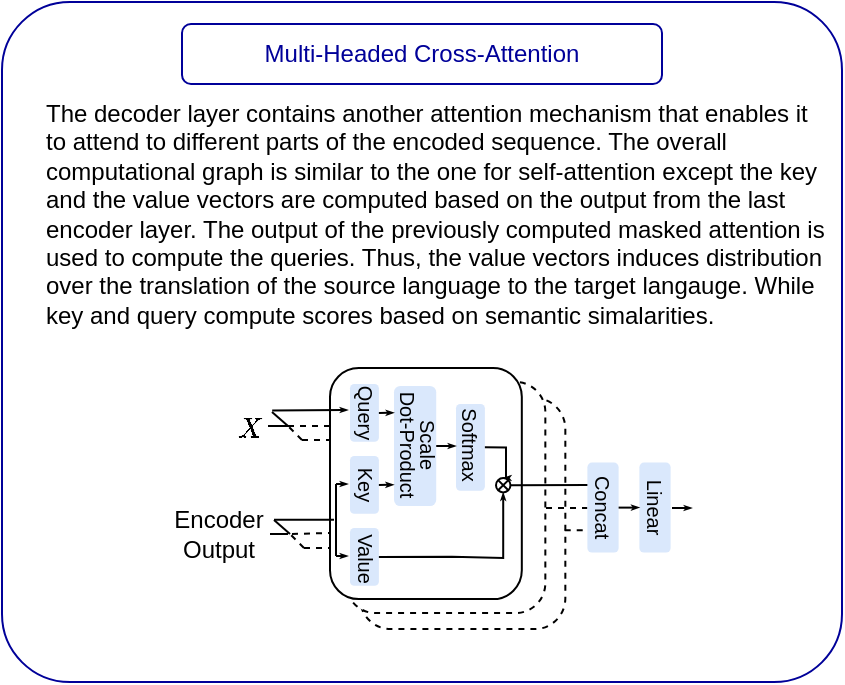 <mxfile version="21.6.5" type="device">
  <diagram name="Page-1" id="nXqlTPuEWZttkAlKJWpj">
    <mxGraphModel dx="938" dy="581" grid="1" gridSize="10" guides="1" tooltips="1" connect="1" arrows="1" fold="1" page="1" pageScale="1" pageWidth="850" pageHeight="1100" math="1" shadow="0">
      <root>
        <mxCell id="0" />
        <mxCell id="1" parent="0" />
        <mxCell id="XnjCDIcHjmMH2OgmWB8k-35" value="" style="rounded=1;whiteSpace=wrap;html=1;strokeColor=#000099;arcSize=10;" parent="1" vertex="1">
          <mxGeometry x="80" y="60" width="420" height="340" as="geometry" />
        </mxCell>
        <mxCell id="XnjCDIcHjmMH2OgmWB8k-37" value="&lt;font color=&quot;#000099&quot;&gt;Multi-Headed Cross-Attention&lt;/font&gt;" style="rounded=1;whiteSpace=wrap;html=1;strokeColor=#000099;" parent="1" vertex="1">
          <mxGeometry x="170" y="71" width="240" height="30" as="geometry" />
        </mxCell>
        <mxCell id="0KHWkNFv0CEmFGJm_ItT-254" value="The decoder layer contains another attention mechanism that enables it to attend to different parts of the encoded sequence. The overall computational graph is similar to the one for self-attention except the key and the value vectors are computed based on the output from the last encoder layer. The output of the previously computed masked attention is used to compute the queries. Thus, the value vectors induces distribution over the translation of the source language to the target langauge. While key and query compute scores based on semantic simalarities.&amp;nbsp;" style="text;html=1;strokeColor=none;fillColor=none;align=left;verticalAlign=middle;whiteSpace=wrap;rounded=0;" parent="1" vertex="1">
          <mxGeometry x="100" y="101" width="395" height="130" as="geometry" />
        </mxCell>
        <mxCell id="0KHWkNFv0CEmFGJm_ItT-257" value="" style="group" parent="1" vertex="1" connectable="0">
          <mxGeometry x="153" y="240" width="272" height="133.56" as="geometry" />
        </mxCell>
        <mxCell id="0KHWkNFv0CEmFGJm_ItT-242" value="Encoder &lt;br&gt;Output" style="text;html=1;align=center;verticalAlign=middle;resizable=0;points=[];autosize=1;strokeColor=none;fillColor=none;rotation=0;" parent="0KHWkNFv0CEmFGJm_ItT-257" vertex="1">
          <mxGeometry y="66" width="70" height="40" as="geometry" />
        </mxCell>
        <mxCell id="0KHWkNFv0CEmFGJm_ItT-231" value="" style="endArrow=none;html=1;rounded=0;entryX=0;entryY=0.5;entryDx=0;entryDy=0;dashed=1;endFill=0;" parent="0KHWkNFv0CEmFGJm_ItT-257" edge="1">
          <mxGeometry width="50" height="50" relative="1" as="geometry">
            <mxPoint x="77" y="39" as="sourcePoint" />
            <mxPoint x="120" y="39" as="targetPoint" />
          </mxGeometry>
        </mxCell>
        <mxCell id="0KHWkNFv0CEmFGJm_ItT-232" value="" style="endArrow=none;html=1;rounded=0;entryX=0.001;entryY=0.411;entryDx=0;entryDy=0;dashed=1;endFill=0;entryPerimeter=0;" parent="0KHWkNFv0CEmFGJm_ItT-257" edge="1">
          <mxGeometry width="50" height="50" relative="1" as="geometry">
            <mxPoint x="72" y="86" as="sourcePoint" />
            <mxPoint x="91.096" y="85.495" as="targetPoint" />
          </mxGeometry>
        </mxCell>
        <mxCell id="0KHWkNFv0CEmFGJm_ItT-4" value="" style="endArrow=classic;html=1;rounded=0;entryX=0;entryY=0.5;entryDx=0;entryDy=0;dashed=1;" parent="0KHWkNFv0CEmFGJm_ItT-257" edge="1">
          <mxGeometry width="50" height="50" relative="1" as="geometry">
            <mxPoint x="78" y="93" as="sourcePoint" />
            <mxPoint x="121" y="93" as="targetPoint" />
          </mxGeometry>
        </mxCell>
        <mxCell id="0KHWkNFv0CEmFGJm_ItT-5" value="" style="endArrow=classic;html=1;rounded=0;entryX=0;entryY=0.5;entryDx=0;entryDy=0;dashed=1;" parent="0KHWkNFv0CEmFGJm_ItT-257" edge="1">
          <mxGeometry width="50" height="50" relative="1" as="geometry">
            <mxPoint x="70" y="32" as="sourcePoint" />
            <mxPoint x="113" y="32" as="targetPoint" />
          </mxGeometry>
        </mxCell>
        <mxCell id="0KHWkNFv0CEmFGJm_ItT-6" value="" style="rounded=1;whiteSpace=wrap;html=1;dashed=1;rotation=0;" parent="0KHWkNFv0CEmFGJm_ItT-257" vertex="1">
          <mxGeometry x="106" y="18" width="102.67" height="115.56" as="geometry" />
        </mxCell>
        <mxCell id="0KHWkNFv0CEmFGJm_ItT-7" style="edgeStyle=orthogonalEdgeStyle;rounded=0;orthogonalLoop=1;jettySize=auto;html=1;exitX=1;exitY=0.5;exitDx=0;exitDy=0;endArrow=none;endFill=0;dashed=1;entryX=0.5;entryY=1;entryDx=0;entryDy=0;" parent="0KHWkNFv0CEmFGJm_ItT-257" target="0KHWkNFv0CEmFGJm_ItT-28" edge="1">
          <mxGeometry relative="1" as="geometry">
            <mxPoint x="221" y="73" as="targetPoint" />
            <mxPoint x="199" y="73" as="sourcePoint" />
          </mxGeometry>
        </mxCell>
        <mxCell id="0KHWkNFv0CEmFGJm_ItT-8" value="" style="rounded=1;whiteSpace=wrap;html=1;dashed=1;rotation=0;" parent="0KHWkNFv0CEmFGJm_ItT-257" vertex="1">
          <mxGeometry x="99" y="10" width="99.67" height="115.56" as="geometry" />
        </mxCell>
        <mxCell id="0KHWkNFv0CEmFGJm_ItT-9" value="" style="rounded=1;whiteSpace=wrap;html=1;rotation=0;" parent="0KHWkNFv0CEmFGJm_ItT-257" vertex="1">
          <mxGeometry x="91" y="3" width="95.91" height="115.56" as="geometry" />
        </mxCell>
        <mxCell id="0KHWkNFv0CEmFGJm_ItT-10" value="" style="rounded=1;whiteSpace=wrap;html=1;fillColor=#dae8fc;strokeColor=none;rotation=0;" parent="0KHWkNFv0CEmFGJm_ItT-257" vertex="1">
          <mxGeometry x="101" y="11" width="14.444" height="28.889" as="geometry" />
        </mxCell>
        <mxCell id="0KHWkNFv0CEmFGJm_ItT-11" value="" style="rounded=1;whiteSpace=wrap;html=1;fillColor=#dae8fc;strokeColor=none;rotation=0;" parent="0KHWkNFv0CEmFGJm_ItT-257" vertex="1">
          <mxGeometry x="101" y="47" width="14.444" height="28.889" as="geometry" />
        </mxCell>
        <mxCell id="0KHWkNFv0CEmFGJm_ItT-12" value="" style="rounded=1;whiteSpace=wrap;html=1;fillColor=#dae8fc;strokeColor=none;rotation=0;" parent="0KHWkNFv0CEmFGJm_ItT-257" vertex="1">
          <mxGeometry x="101" y="83" width="14.444" height="28.889" as="geometry" />
        </mxCell>
        <mxCell id="0KHWkNFv0CEmFGJm_ItT-16" value="" style="endArrow=none;html=1;rounded=0;" parent="0KHWkNFv0CEmFGJm_ItT-257" edge="1">
          <mxGeometry width="50" height="50" relative="1" as="geometry">
            <mxPoint x="70" y="32" as="sourcePoint" />
            <mxPoint x="62" y="25" as="targetPoint" />
          </mxGeometry>
        </mxCell>
        <mxCell id="0KHWkNFv0CEmFGJm_ItT-17" value="" style="endArrow=none;html=1;rounded=0;dashed=1;" parent="0KHWkNFv0CEmFGJm_ItT-257" edge="1">
          <mxGeometry width="50" height="50" relative="1" as="geometry">
            <mxPoint x="77" y="39" as="sourcePoint" />
            <mxPoint x="70" y="32" as="targetPoint" />
          </mxGeometry>
        </mxCell>
        <mxCell id="0KHWkNFv0CEmFGJm_ItT-23" value="" style="rounded=1;whiteSpace=wrap;html=1;fillColor=#dae8fc;strokeColor=none;rotation=0;" parent="0KHWkNFv0CEmFGJm_ItT-257" vertex="1">
          <mxGeometry x="154" y="21" width="14.444" height="43.333" as="geometry" />
        </mxCell>
        <mxCell id="0KHWkNFv0CEmFGJm_ItT-24" value="" style="verticalLabelPosition=bottom;verticalAlign=top;html=1;shape=mxgraph.flowchart.summing_function;rotation=45;" parent="0KHWkNFv0CEmFGJm_ItT-257" vertex="1">
          <mxGeometry x="174" y="58" width="7.222" height="7.222" as="geometry" />
        </mxCell>
        <mxCell id="0KHWkNFv0CEmFGJm_ItT-55" style="edgeStyle=orthogonalEdgeStyle;rounded=0;orthogonalLoop=1;jettySize=auto;html=1;exitX=1;exitY=0.5;exitDx=0;exitDy=0;entryX=0.855;entryY=0.855;entryDx=0;entryDy=0;entryPerimeter=0;endSize=1;endArrow=classicThin;endFill=1;" parent="0KHWkNFv0CEmFGJm_ItT-257" source="0KHWkNFv0CEmFGJm_ItT-12" target="0KHWkNFv0CEmFGJm_ItT-24" edge="1">
          <mxGeometry relative="1" as="geometry">
            <Array as="points">
              <mxPoint x="152" y="98" />
              <mxPoint x="195" y="98" />
            </Array>
          </mxGeometry>
        </mxCell>
        <mxCell id="0KHWkNFv0CEmFGJm_ItT-41" style="edgeStyle=orthogonalEdgeStyle;rounded=0;orthogonalLoop=1;jettySize=auto;html=1;exitX=1;exitY=0.5;exitDx=0;exitDy=0;entryX=0.145;entryY=0.145;entryDx=0;entryDy=0;entryPerimeter=0;endArrow=classicThin;endFill=1;endSize=1;" parent="0KHWkNFv0CEmFGJm_ItT-257" source="0KHWkNFv0CEmFGJm_ItT-23" target="0KHWkNFv0CEmFGJm_ItT-24" edge="1">
          <mxGeometry relative="1" as="geometry">
            <Array as="points">
              <mxPoint x="179" y="43" />
              <mxPoint x="179" y="58" />
            </Array>
          </mxGeometry>
        </mxCell>
        <mxCell id="0KHWkNFv0CEmFGJm_ItT-26" value="" style="endArrow=none;html=1;rounded=0;exitX=0.997;exitY=0.572;exitDx=0;exitDy=0;dashed=1;entryX=0.75;entryY=1;entryDx=0;entryDy=0;exitPerimeter=0;" parent="0KHWkNFv0CEmFGJm_ItT-257" source="0KHWkNFv0CEmFGJm_ItT-6" target="0KHWkNFv0CEmFGJm_ItT-28" edge="1">
          <mxGeometry width="50" height="50" relative="1" as="geometry">
            <mxPoint x="207" y="83" as="sourcePoint" />
            <mxPoint x="228" y="83" as="targetPoint" />
            <Array as="points" />
          </mxGeometry>
        </mxCell>
        <mxCell id="0KHWkNFv0CEmFGJm_ItT-28" value="&lt;font style=&quot;font-size: 10px;&quot;&gt;Concat&lt;/font&gt;" style="rounded=1;whiteSpace=wrap;html=1;fillColor=#dae8fc;strokeColor=none;rotation=90;" parent="0KHWkNFv0CEmFGJm_ItT-257" vertex="1">
          <mxGeometry x="205" y="65" width="45" height="15.61" as="geometry" />
        </mxCell>
        <mxCell id="0KHWkNFv0CEmFGJm_ItT-29" style="edgeStyle=orthogonalEdgeStyle;rounded=0;orthogonalLoop=1;jettySize=auto;html=1;exitX=0.855;exitY=0.145;exitDx=0;exitDy=0;endArrow=none;endFill=0;entryX=0.25;entryY=1;entryDx=0;entryDy=0;exitPerimeter=0;" parent="0KHWkNFv0CEmFGJm_ItT-257" source="0KHWkNFv0CEmFGJm_ItT-24" target="0KHWkNFv0CEmFGJm_ItT-28" edge="1">
          <mxGeometry relative="1" as="geometry">
            <mxPoint x="218" y="62" as="targetPoint" />
          </mxGeometry>
        </mxCell>
        <mxCell id="0KHWkNFv0CEmFGJm_ItT-34" value="" style="rounded=1;whiteSpace=wrap;html=1;fillColor=#dae8fc;strokeColor=none;rotation=0;" parent="0KHWkNFv0CEmFGJm_ItT-257" vertex="1">
          <mxGeometry x="123" y="12" width="21.11" height="60" as="geometry" />
        </mxCell>
        <mxCell id="0KHWkNFv0CEmFGJm_ItT-52" style="edgeStyle=orthogonalEdgeStyle;rounded=0;orthogonalLoop=1;jettySize=auto;html=1;exitX=1;exitY=0.5;exitDx=0;exitDy=0;entryX=0;entryY=0.229;entryDx=0;entryDy=0;entryPerimeter=0;endSize=1;endArrow=classicThin;endFill=1;" parent="0KHWkNFv0CEmFGJm_ItT-257" source="0KHWkNFv0CEmFGJm_ItT-10" target="0KHWkNFv0CEmFGJm_ItT-34" edge="1">
          <mxGeometry relative="1" as="geometry" />
        </mxCell>
        <mxCell id="0KHWkNFv0CEmFGJm_ItT-54" style="edgeStyle=orthogonalEdgeStyle;rounded=0;orthogonalLoop=1;jettySize=auto;html=1;exitX=1;exitY=0.5;exitDx=0;exitDy=0;entryX=-0.003;entryY=0.829;entryDx=0;entryDy=0;entryPerimeter=0;endSize=1;endArrow=classicThin;endFill=1;" parent="0KHWkNFv0CEmFGJm_ItT-257" source="0KHWkNFv0CEmFGJm_ItT-11" target="0KHWkNFv0CEmFGJm_ItT-34" edge="1">
          <mxGeometry relative="1" as="geometry" />
        </mxCell>
        <mxCell id="0KHWkNFv0CEmFGJm_ItT-36" value="" style="endArrow=none;html=1;rounded=0;" parent="0KHWkNFv0CEmFGJm_ItT-257" edge="1">
          <mxGeometry width="50" height="50" relative="1" as="geometry">
            <mxPoint x="60" y="32" as="sourcePoint" />
            <mxPoint x="70" y="32" as="targetPoint" />
          </mxGeometry>
        </mxCell>
        <mxCell id="0KHWkNFv0CEmFGJm_ItT-39" style="edgeStyle=orthogonalEdgeStyle;rounded=0;orthogonalLoop=1;jettySize=auto;html=1;endSize=1;endArrow=classicThin;endFill=1;" parent="0KHWkNFv0CEmFGJm_ItT-257" edge="1">
          <mxGeometry relative="1" as="geometry">
            <mxPoint x="272" y="73" as="targetPoint" />
            <mxPoint x="262" y="73" as="sourcePoint" />
          </mxGeometry>
        </mxCell>
        <mxCell id="0KHWkNFv0CEmFGJm_ItT-31" value="&lt;font style=&quot;font-size: 10px;&quot;&gt;Linear&lt;/font&gt;" style="rounded=1;whiteSpace=wrap;html=1;fillColor=#dae8fc;strokeColor=none;rotation=90;" parent="0KHWkNFv0CEmFGJm_ItT-257" vertex="1">
          <mxGeometry x="231" y="65" width="45" height="15.61" as="geometry" />
        </mxCell>
        <mxCell id="0KHWkNFv0CEmFGJm_ItT-32" style="edgeStyle=orthogonalEdgeStyle;rounded=0;orthogonalLoop=1;jettySize=auto;html=1;exitX=0.5;exitY=0;exitDx=0;exitDy=0;entryX=0.5;entryY=1;entryDx=0;entryDy=0;endSize=1;endArrow=classicThin;endFill=1;" parent="0KHWkNFv0CEmFGJm_ItT-257" source="0KHWkNFv0CEmFGJm_ItT-28" target="0KHWkNFv0CEmFGJm_ItT-31" edge="1">
          <mxGeometry relative="1" as="geometry">
            <mxPoint x="265" y="127" as="sourcePoint" />
          </mxGeometry>
        </mxCell>
        <mxCell id="0KHWkNFv0CEmFGJm_ItT-46" style="edgeStyle=orthogonalEdgeStyle;rounded=0;orthogonalLoop=1;jettySize=auto;html=1;exitX=1;exitY=0.5;exitDx=0;exitDy=0;entryX=0;entryY=0.5;entryDx=0;entryDy=0;endSize=1;endArrow=classicThin;endFill=1;" parent="0KHWkNFv0CEmFGJm_ItT-257" source="0KHWkNFv0CEmFGJm_ItT-34" target="0KHWkNFv0CEmFGJm_ItT-23" edge="1">
          <mxGeometry relative="1" as="geometry">
            <mxPoint x="166" y="42" as="sourcePoint" />
          </mxGeometry>
        </mxCell>
        <mxCell id="0KHWkNFv0CEmFGJm_ItT-19" value="&lt;font style=&quot;font-size: 10px;&quot;&gt;Query&lt;/font&gt;" style="text;html=1;align=center;verticalAlign=middle;resizable=0;points=[];autosize=1;strokeColor=none;fillColor=none;rotation=90;" parent="0KHWkNFv0CEmFGJm_ItT-257" vertex="1">
          <mxGeometry x="84" y="10" width="50" height="30" as="geometry" />
        </mxCell>
        <mxCell id="0KHWkNFv0CEmFGJm_ItT-35" value="&lt;p style=&quot;line-height: 70%;&quot;&gt;&lt;font style=&quot;font-size: 10px;&quot;&gt;Scale &lt;br&gt;Dot-Product&lt;br&gt;&lt;/font&gt;&lt;/p&gt;" style="text;html=1;align=center;verticalAlign=middle;resizable=0;points=[];autosize=1;strokeColor=none;fillColor=none;rotation=90;" parent="0KHWkNFv0CEmFGJm_ItT-257" vertex="1">
          <mxGeometry x="95" y="11" width="80" height="60" as="geometry" />
        </mxCell>
        <mxCell id="0KHWkNFv0CEmFGJm_ItT-18" value="&lt;font style=&quot;font-size: 10px;&quot;&gt;Key&lt;/font&gt;" style="text;html=1;align=center;verticalAlign=middle;resizable=0;autosize=1;strokeColor=none;fillColor=none;rotation=90;" parent="0KHWkNFv0CEmFGJm_ItT-257" vertex="1">
          <mxGeometry x="89" y="46" width="40" height="30" as="geometry" />
        </mxCell>
        <mxCell id="0KHWkNFv0CEmFGJm_ItT-20" value="&lt;font style=&quot;font-size: 10px;&quot;&gt;Value&lt;/font&gt;" style="text;html=1;align=center;verticalAlign=middle;resizable=0;points=[];autosize=1;strokeColor=none;fillColor=none;rotation=90;" parent="0KHWkNFv0CEmFGJm_ItT-257" vertex="1">
          <mxGeometry x="84" y="83" width="50" height="30" as="geometry" />
        </mxCell>
        <mxCell id="0KHWkNFv0CEmFGJm_ItT-38" value="&lt;font style=&quot;font-size: 10px;&quot;&gt;Softmax&lt;/font&gt;" style="text;html=1;align=center;verticalAlign=middle;resizable=0;points=[];autosize=1;strokeColor=none;fillColor=none;rotation=90;" parent="0KHWkNFv0CEmFGJm_ItT-257" vertex="1">
          <mxGeometry x="131" y="26" width="60" height="30" as="geometry" />
        </mxCell>
        <mxCell id="0KHWkNFv0CEmFGJm_ItT-230" value="" style="endArrow=classicThin;html=1;rounded=0;entryX=0;entryY=0.5;entryDx=0;entryDy=0;exitX=0.37;exitY=0.03;exitDx=0;exitDy=0;exitPerimeter=0;endSize=1;endFill=1;" parent="0KHWkNFv0CEmFGJm_ItT-257" edge="1">
          <mxGeometry width="50" height="50" relative="1" as="geometry">
            <mxPoint x="62.1" y="24.2" as="sourcePoint" />
            <mxPoint x="100" y="24" as="targetPoint" />
          </mxGeometry>
        </mxCell>
        <mxCell id="0KHWkNFv0CEmFGJm_ItT-235" value="" style="endArrow=none;html=1;rounded=0;" parent="0KHWkNFv0CEmFGJm_ItT-257" edge="1">
          <mxGeometry width="50" height="50" relative="1" as="geometry">
            <mxPoint x="71" y="86" as="sourcePoint" />
            <mxPoint x="63" y="79" as="targetPoint" />
          </mxGeometry>
        </mxCell>
        <mxCell id="0KHWkNFv0CEmFGJm_ItT-236" value="" style="endArrow=none;html=1;rounded=0;dashed=1;" parent="0KHWkNFv0CEmFGJm_ItT-257" edge="1">
          <mxGeometry width="50" height="50" relative="1" as="geometry">
            <mxPoint x="78" y="93" as="sourcePoint" />
            <mxPoint x="71" y="86" as="targetPoint" />
          </mxGeometry>
        </mxCell>
        <mxCell id="0KHWkNFv0CEmFGJm_ItT-241" value="" style="endArrow=none;html=1;rounded=0;entryX=0;entryY=0.5;entryDx=0;entryDy=0;endFill=0;" parent="0KHWkNFv0CEmFGJm_ItT-257" edge="1">
          <mxGeometry width="50" height="50" relative="1" as="geometry">
            <mxPoint x="61" y="86" as="sourcePoint" />
            <mxPoint x="70" y="86" as="targetPoint" />
          </mxGeometry>
        </mxCell>
        <mxCell id="0KHWkNFv0CEmFGJm_ItT-248" value="" style="group;rotation=90;" parent="0KHWkNFv0CEmFGJm_ItT-257" vertex="1" connectable="0">
          <mxGeometry x="79" y="76" width="36.17" height="6" as="geometry" />
        </mxCell>
        <mxCell id="0KHWkNFv0CEmFGJm_ItT-243" value="" style="endArrow=none;html=1;rounded=0;endSize=1;" parent="0KHWkNFv0CEmFGJm_ItT-248" edge="1">
          <mxGeometry width="50" height="50" relative="1" as="geometry">
            <mxPoint x="15" y="-15" as="sourcePoint" />
            <mxPoint x="15" y="21" as="targetPoint" />
          </mxGeometry>
        </mxCell>
        <mxCell id="0KHWkNFv0CEmFGJm_ItT-246" value="" style="endArrow=classicThin;html=1;rounded=0;endSize=1;endFill=1;" parent="0KHWkNFv0CEmFGJm_ItT-248" edge="1">
          <mxGeometry width="50" height="50" relative="1" as="geometry">
            <mxPoint x="15" y="-15" as="sourcePoint" />
            <mxPoint x="21" y="-15" as="targetPoint" />
          </mxGeometry>
        </mxCell>
        <mxCell id="0KHWkNFv0CEmFGJm_ItT-247" value="" style="endArrow=classicThin;html=1;rounded=0;endSize=1;endFill=1;" parent="0KHWkNFv0CEmFGJm_ItT-248" edge="1">
          <mxGeometry width="50" height="50" relative="1" as="geometry">
            <mxPoint x="15" y="21" as="sourcePoint" />
            <mxPoint x="21" y="21" as="targetPoint" />
          </mxGeometry>
        </mxCell>
        <mxCell id="0KHWkNFv0CEmFGJm_ItT-252" value="$$X$$" style="text;html=1;strokeColor=none;fillColor=none;align=center;verticalAlign=middle;whiteSpace=wrap;rounded=0;" parent="0KHWkNFv0CEmFGJm_ItT-257" vertex="1">
          <mxGeometry x="21" y="17.56" width="60" height="30" as="geometry" />
        </mxCell>
        <mxCell id="0KHWkNFv0CEmFGJm_ItT-233" value="" style="endArrow=none;html=1;rounded=0;endSize=1;endFill=0;" parent="0KHWkNFv0CEmFGJm_ItT-257" edge="1">
          <mxGeometry width="50" height="50" relative="1" as="geometry">
            <mxPoint x="63" y="78.86" as="sourcePoint" />
            <mxPoint x="93" y="78.86" as="targetPoint" />
          </mxGeometry>
        </mxCell>
      </root>
    </mxGraphModel>
  </diagram>
</mxfile>
